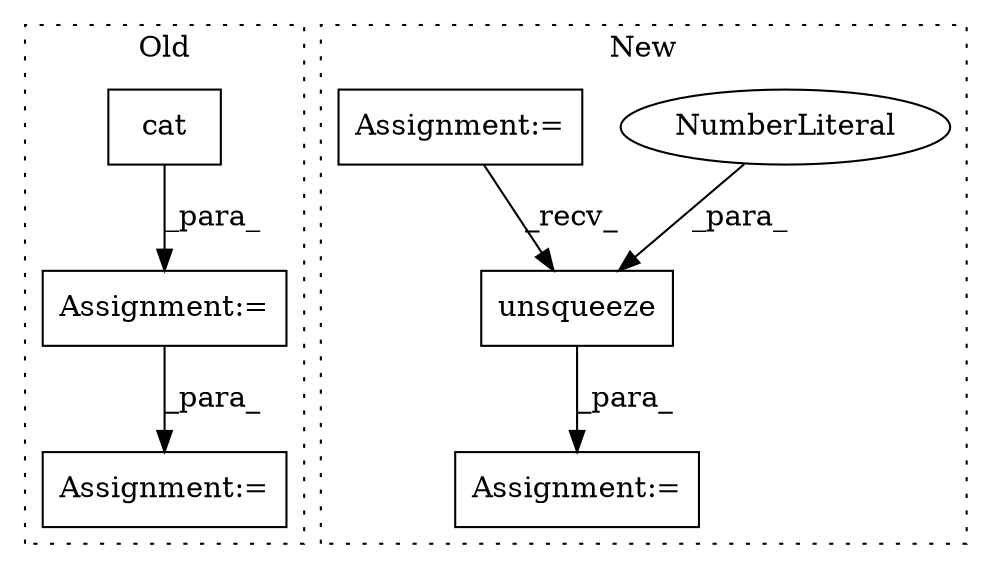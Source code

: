 digraph G {
subgraph cluster0 {
1 [label="cat" a="32" s="2900,2911" l="4,1" shape="box"];
5 [label="Assignment:=" a="7" s="2992" l="1" shape="box"];
7 [label="Assignment:=" a="7" s="2893" l="1" shape="box"];
label = "Old";
style="dotted";
}
subgraph cluster1 {
2 [label="unsqueeze" a="32" s="2975,2986" l="10,1" shape="box"];
3 [label="NumberLiteral" a="34" s="2985" l="1" shape="ellipse"];
4 [label="Assignment:=" a="7" s="2960" l="2" shape="box"];
6 [label="Assignment:=" a="7" s="2887" l="1" shape="box"];
label = "New";
style="dotted";
}
1 -> 7 [label="_para_"];
2 -> 4 [label="_para_"];
3 -> 2 [label="_para_"];
6 -> 2 [label="_recv_"];
7 -> 5 [label="_para_"];
}